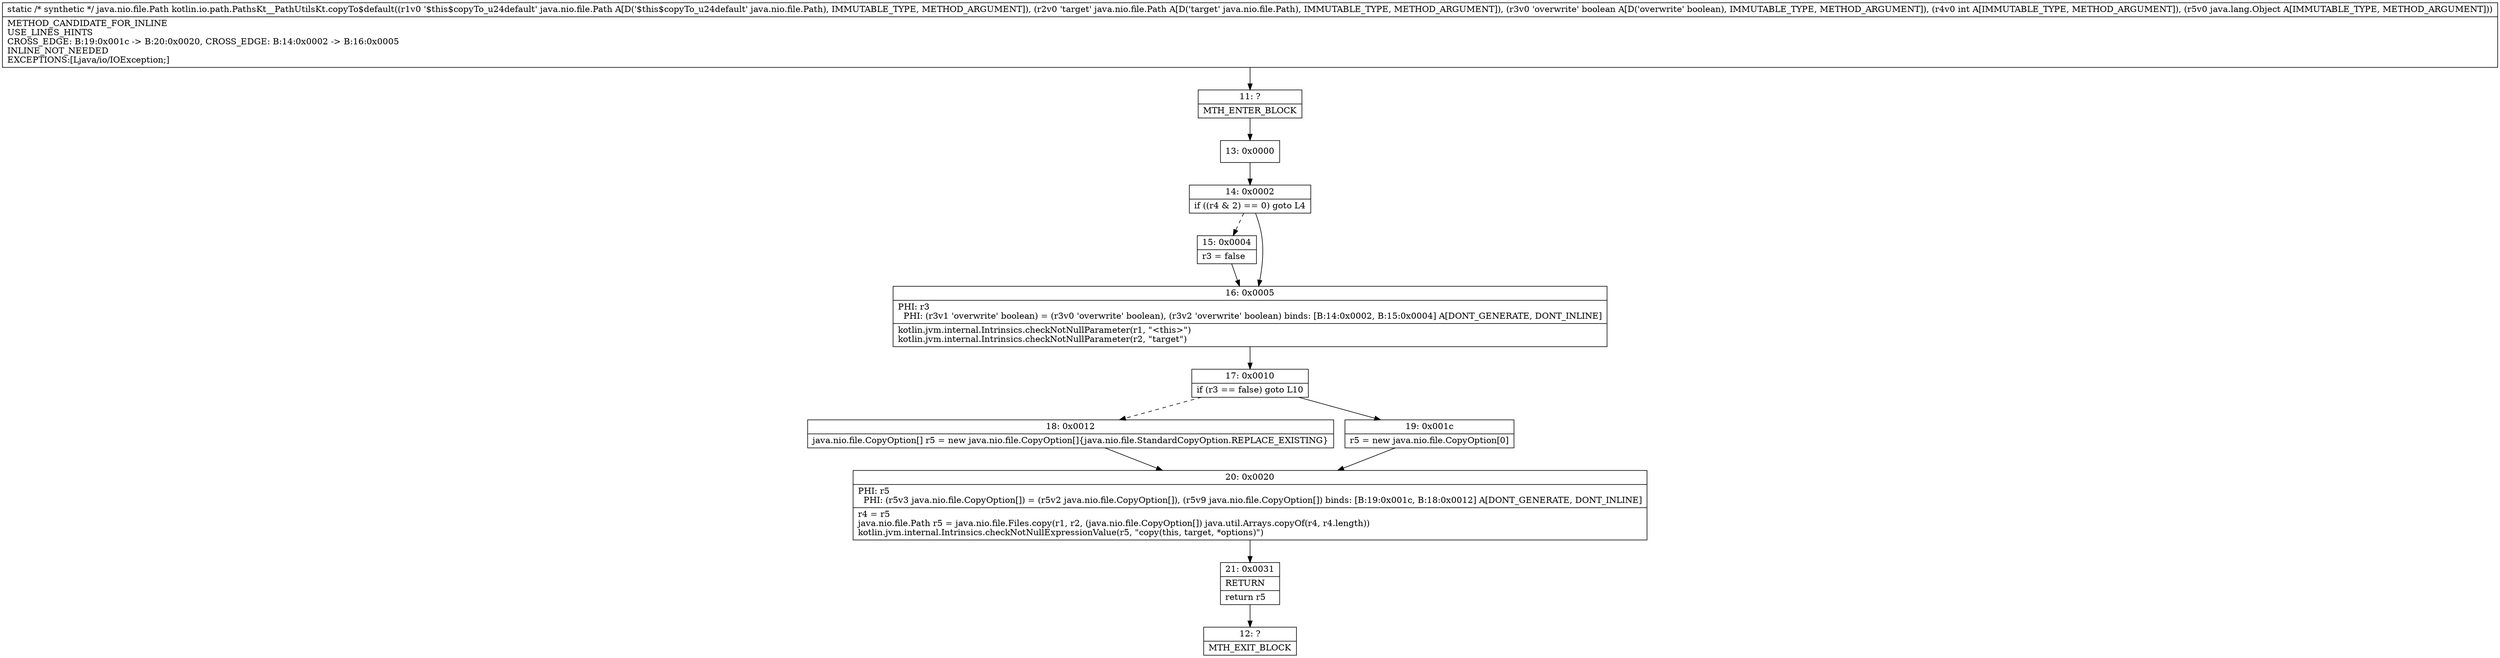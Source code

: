 digraph "CFG forkotlin.io.path.PathsKt__PathUtilsKt.copyTo$default(Ljava\/nio\/file\/Path;Ljava\/nio\/file\/Path;ZILjava\/lang\/Object;)Ljava\/nio\/file\/Path;" {
Node_11 [shape=record,label="{11\:\ ?|MTH_ENTER_BLOCK\l}"];
Node_13 [shape=record,label="{13\:\ 0x0000}"];
Node_14 [shape=record,label="{14\:\ 0x0002|if ((r4 & 2) == 0) goto L4\l}"];
Node_15 [shape=record,label="{15\:\ 0x0004|r3 = false\l}"];
Node_16 [shape=record,label="{16\:\ 0x0005|PHI: r3 \l  PHI: (r3v1 'overwrite' boolean) = (r3v0 'overwrite' boolean), (r3v2 'overwrite' boolean) binds: [B:14:0x0002, B:15:0x0004] A[DONT_GENERATE, DONT_INLINE]\l|kotlin.jvm.internal.Intrinsics.checkNotNullParameter(r1, \"\<this\>\")\lkotlin.jvm.internal.Intrinsics.checkNotNullParameter(r2, \"target\")\l}"];
Node_17 [shape=record,label="{17\:\ 0x0010|if (r3 == false) goto L10\l}"];
Node_18 [shape=record,label="{18\:\ 0x0012|java.nio.file.CopyOption[] r5 = new java.nio.file.CopyOption[]\{java.nio.file.StandardCopyOption.REPLACE_EXISTING\}\l}"];
Node_20 [shape=record,label="{20\:\ 0x0020|PHI: r5 \l  PHI: (r5v3 java.nio.file.CopyOption[]) = (r5v2 java.nio.file.CopyOption[]), (r5v9 java.nio.file.CopyOption[]) binds: [B:19:0x001c, B:18:0x0012] A[DONT_GENERATE, DONT_INLINE]\l|r4 = r5\ljava.nio.file.Path r5 = java.nio.file.Files.copy(r1, r2, (java.nio.file.CopyOption[]) java.util.Arrays.copyOf(r4, r4.length))\lkotlin.jvm.internal.Intrinsics.checkNotNullExpressionValue(r5, \"copy(this, target, *options)\")\l}"];
Node_21 [shape=record,label="{21\:\ 0x0031|RETURN\l|return r5\l}"];
Node_12 [shape=record,label="{12\:\ ?|MTH_EXIT_BLOCK\l}"];
Node_19 [shape=record,label="{19\:\ 0x001c|r5 = new java.nio.file.CopyOption[0]\l}"];
MethodNode[shape=record,label="{static \/* synthetic *\/ java.nio.file.Path kotlin.io.path.PathsKt__PathUtilsKt.copyTo$default((r1v0 '$this$copyTo_u24default' java.nio.file.Path A[D('$this$copyTo_u24default' java.nio.file.Path), IMMUTABLE_TYPE, METHOD_ARGUMENT]), (r2v0 'target' java.nio.file.Path A[D('target' java.nio.file.Path), IMMUTABLE_TYPE, METHOD_ARGUMENT]), (r3v0 'overwrite' boolean A[D('overwrite' boolean), IMMUTABLE_TYPE, METHOD_ARGUMENT]), (r4v0 int A[IMMUTABLE_TYPE, METHOD_ARGUMENT]), (r5v0 java.lang.Object A[IMMUTABLE_TYPE, METHOD_ARGUMENT]))  | METHOD_CANDIDATE_FOR_INLINE\lUSE_LINES_HINTS\lCROSS_EDGE: B:19:0x001c \-\> B:20:0x0020, CROSS_EDGE: B:14:0x0002 \-\> B:16:0x0005\lINLINE_NOT_NEEDED\lEXCEPTIONS:[Ljava\/io\/IOException;]\l}"];
MethodNode -> Node_11;Node_11 -> Node_13;
Node_13 -> Node_14;
Node_14 -> Node_15[style=dashed];
Node_14 -> Node_16;
Node_15 -> Node_16;
Node_16 -> Node_17;
Node_17 -> Node_18[style=dashed];
Node_17 -> Node_19;
Node_18 -> Node_20;
Node_20 -> Node_21;
Node_21 -> Node_12;
Node_19 -> Node_20;
}

